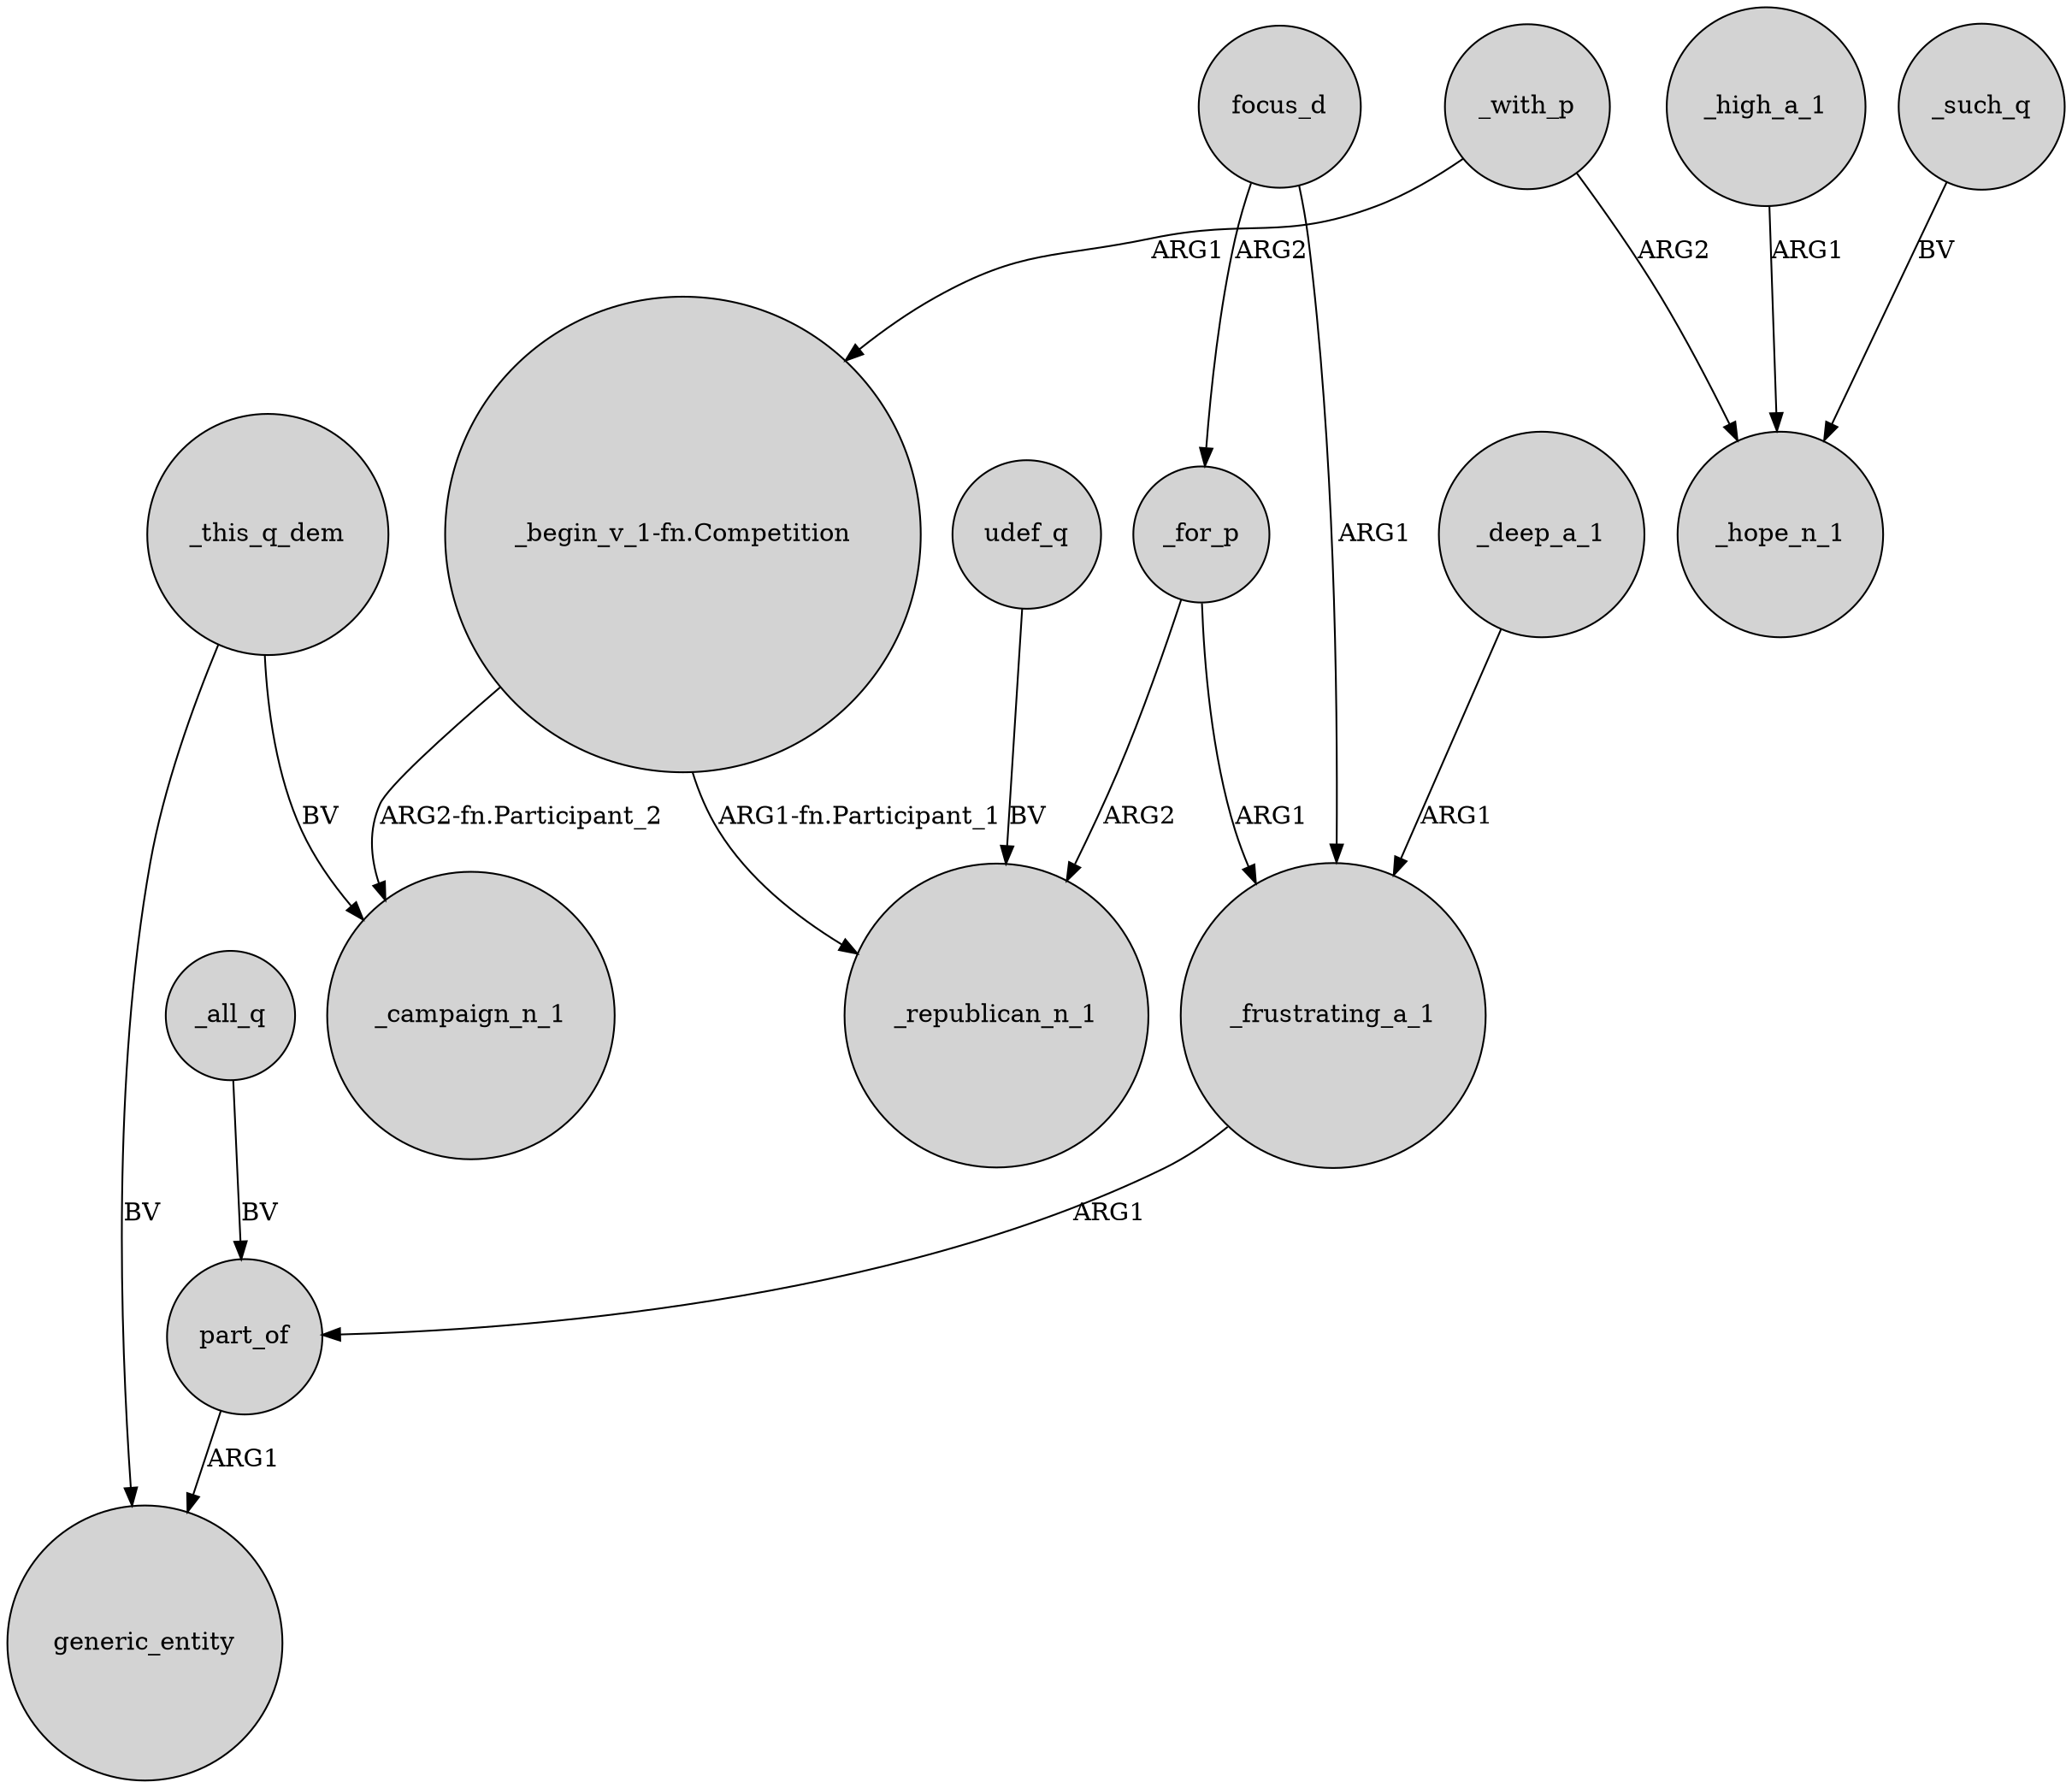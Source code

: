 digraph {
	node [shape=circle style=filled]
	_with_p -> "_begin_v_1-fn.Competition" [label=ARG1]
	"_begin_v_1-fn.Competition" -> _campaign_n_1 [label="ARG2-fn.Participant_2"]
	_for_p -> _frustrating_a_1 [label=ARG1]
	_high_a_1 -> _hope_n_1 [label=ARG1]
	_all_q -> part_of [label=BV]
	_for_p -> _republican_n_1 [label=ARG2]
	_this_q_dem -> _campaign_n_1 [label=BV]
	focus_d -> _for_p [label=ARG2]
	"_begin_v_1-fn.Competition" -> _republican_n_1 [label="ARG1-fn.Participant_1"]
	_frustrating_a_1 -> part_of [label=ARG1]
	part_of -> generic_entity [label=ARG1]
	_deep_a_1 -> _frustrating_a_1 [label=ARG1]
	_such_q -> _hope_n_1 [label=BV]
	_with_p -> _hope_n_1 [label=ARG2]
	focus_d -> _frustrating_a_1 [label=ARG1]
	_this_q_dem -> generic_entity [label=BV]
	udef_q -> _republican_n_1 [label=BV]
}
